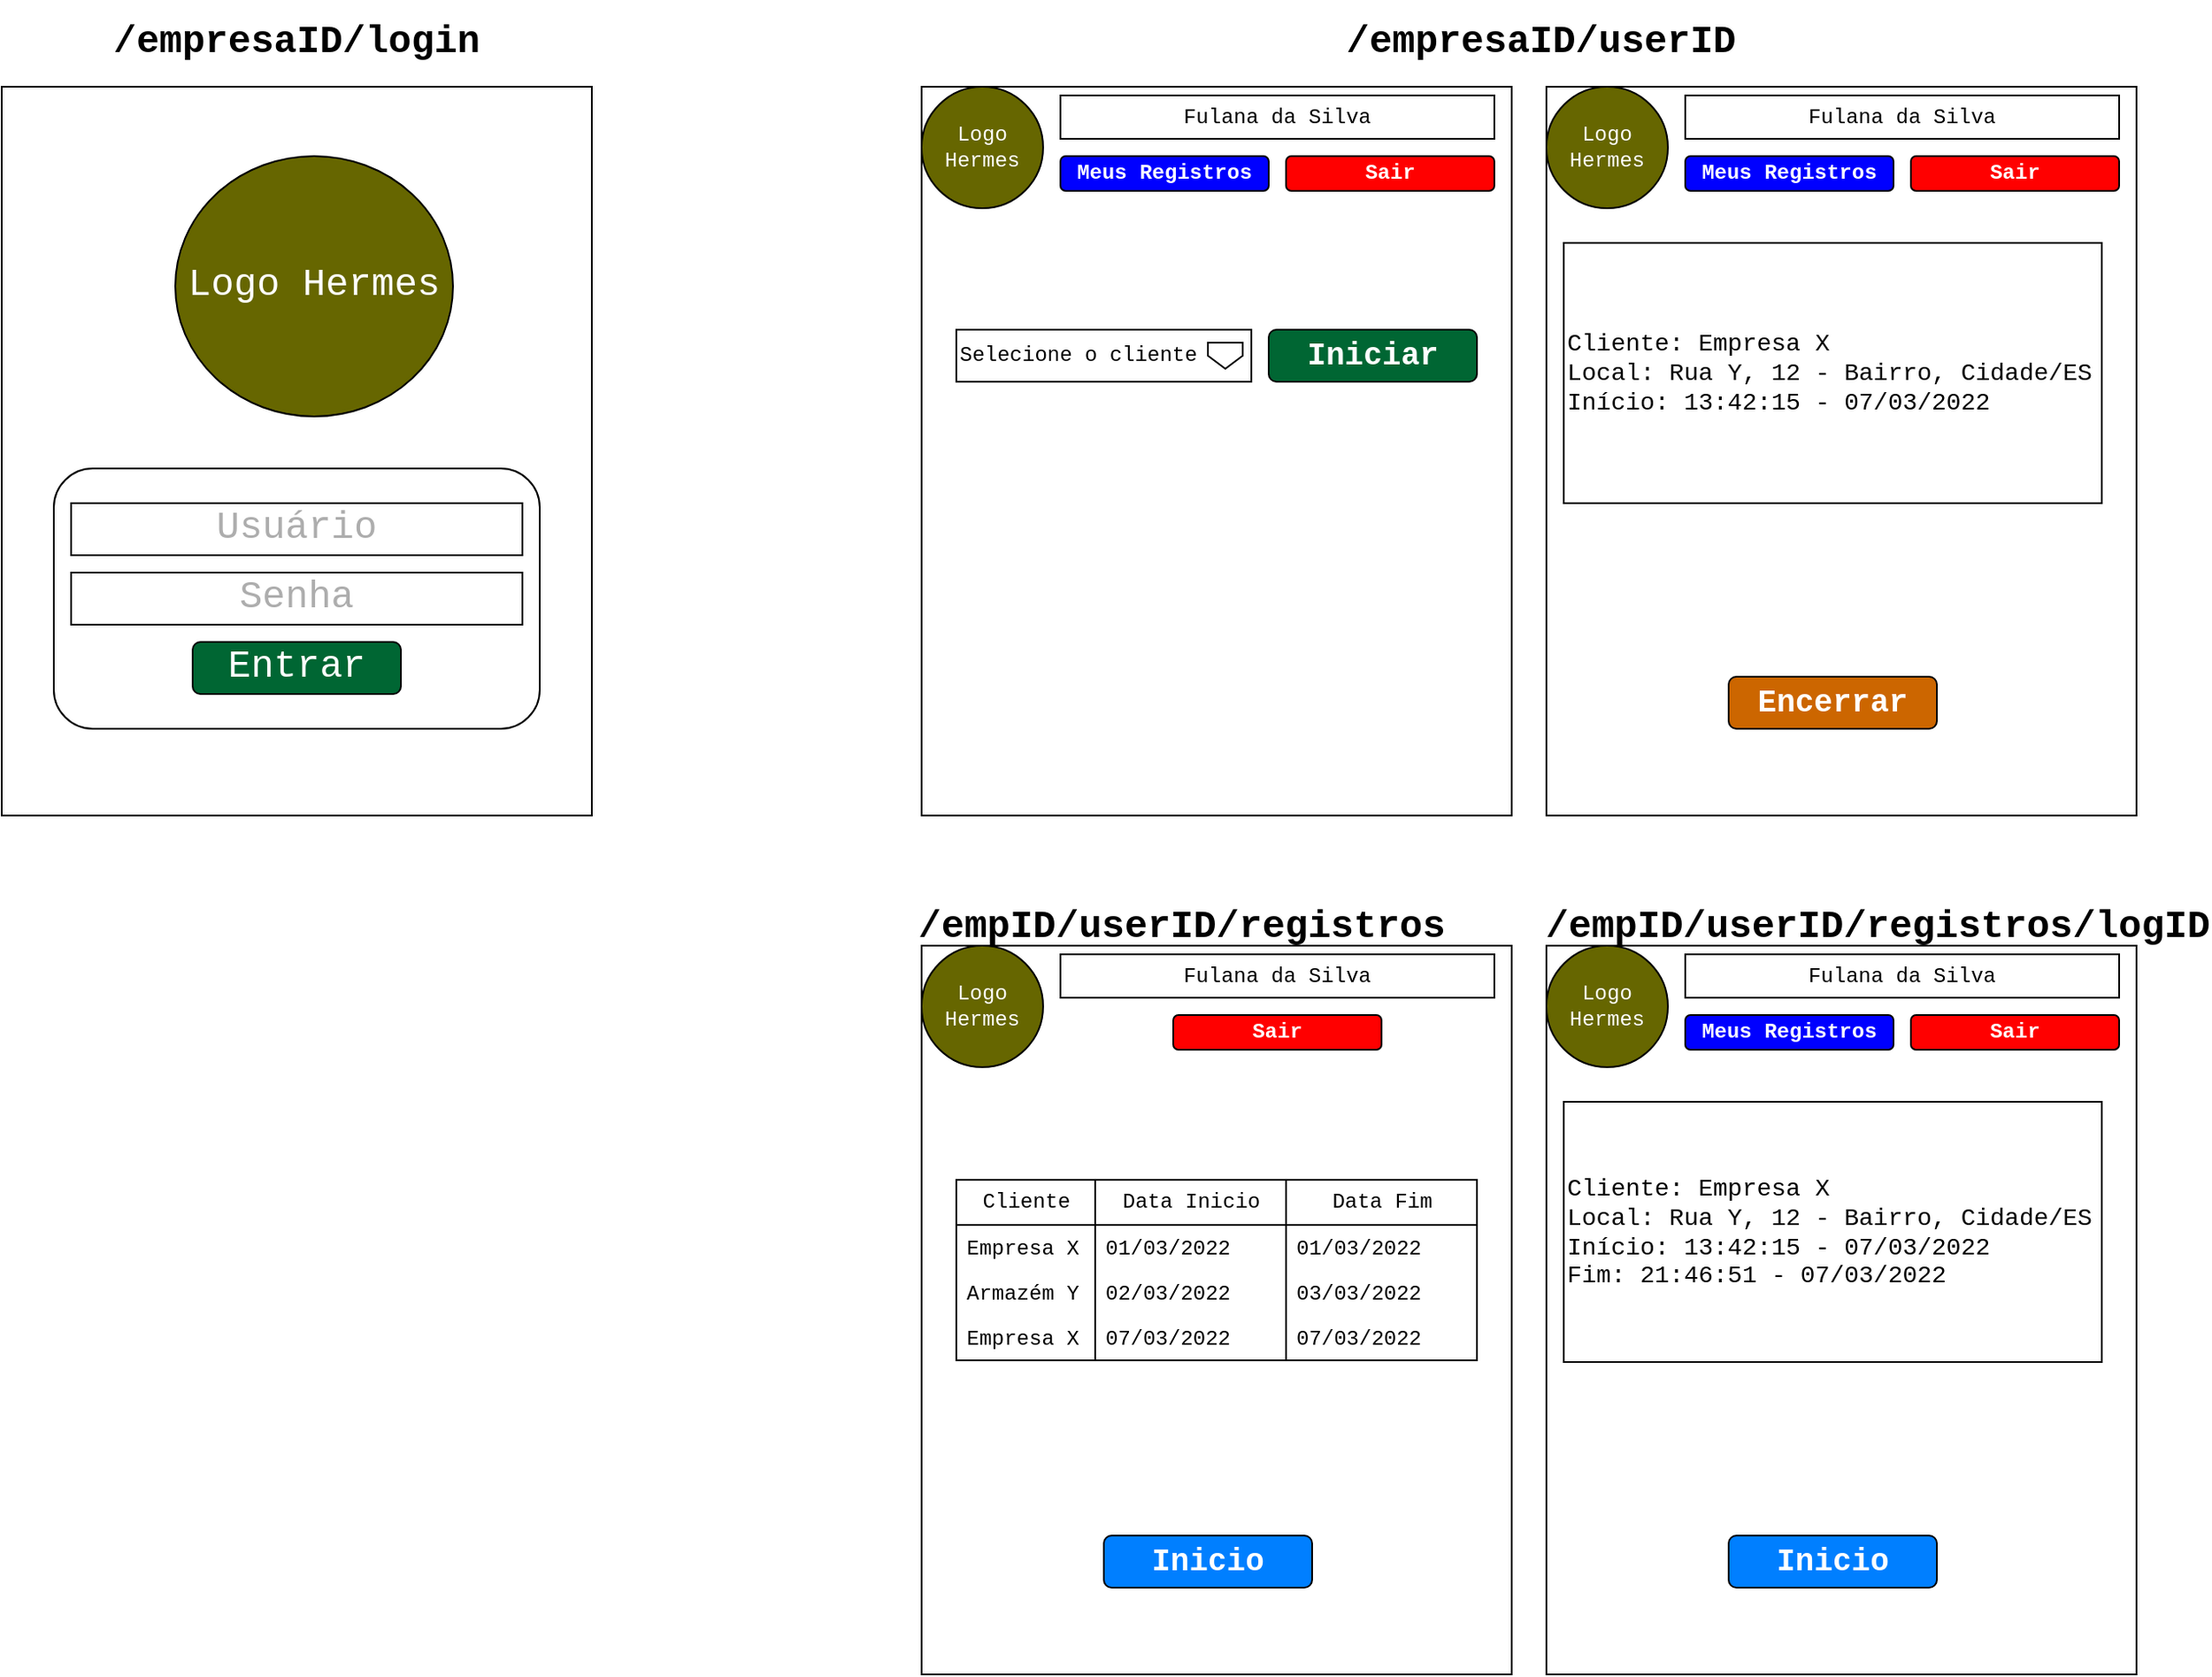 <mxfile version="16.6.7" type="device"><diagram id="S2vwH1Pz7uokjeE-quo-" name="Page-1"><mxGraphModel dx="1422" dy="652" grid="1" gridSize="10" guides="1" tooltips="1" connect="1" arrows="1" fold="1" page="1" pageScale="1" pageWidth="827" pageHeight="1169" math="0" shadow="0"><root><mxCell id="0"/><mxCell id="1" parent="0"/><mxCell id="ZjtC8KdS1_2T2nRxgjdu-1" value="" style="rounded=0;whiteSpace=wrap;html=1;" vertex="1" parent="1"><mxGeometry x="50" y="120" width="340" height="420" as="geometry"/></mxCell><mxCell id="ZjtC8KdS1_2T2nRxgjdu-4" value="/empresaID/login" style="text;html=1;strokeColor=none;fillColor=none;align=center;verticalAlign=middle;whiteSpace=wrap;rounded=0;fontStyle=1;fontFamily=Courier New;fontSize=22;" vertex="1" parent="1"><mxGeometry x="110" y="70" width="220" height="50" as="geometry"/></mxCell><mxCell id="ZjtC8KdS1_2T2nRxgjdu-5" value="" style="rounded=1;whiteSpace=wrap;html=1;fontFamily=Courier New;fontSize=22;" vertex="1" parent="1"><mxGeometry x="80" y="340" width="280" height="150" as="geometry"/></mxCell><mxCell id="ZjtC8KdS1_2T2nRxgjdu-6" value="&lt;font color=&quot;#adadad&quot;&gt;Usuário&lt;/font&gt;" style="rounded=0;whiteSpace=wrap;html=1;fontFamily=Courier New;fontSize=22;" vertex="1" parent="1"><mxGeometry x="90" y="360" width="260" height="30" as="geometry"/></mxCell><mxCell id="ZjtC8KdS1_2T2nRxgjdu-7" value="&lt;font color=&quot;#adadad&quot;&gt;Senha&lt;/font&gt;" style="rounded=0;whiteSpace=wrap;html=1;fontFamily=Courier New;fontSize=22;" vertex="1" parent="1"><mxGeometry x="90" y="400" width="260" height="30" as="geometry"/></mxCell><mxCell id="ZjtC8KdS1_2T2nRxgjdu-11" value="Entrar" style="rounded=1;whiteSpace=wrap;html=1;labelBackgroundColor=none;fontFamily=Courier New;fontSize=22;fontColor=#FFFFFF;fillColor=#006633;" vertex="1" parent="1"><mxGeometry x="160" y="440" width="120" height="30" as="geometry"/></mxCell><mxCell id="ZjtC8KdS1_2T2nRxgjdu-12" value="Logo Hermes" style="ellipse;whiteSpace=wrap;html=1;rounded=0;labelBackgroundColor=none;fontFamily=Courier New;fontSize=22;fontColor=#FFFFFF;fillColor=#666600;" vertex="1" parent="1"><mxGeometry x="150" y="160" width="160" height="150" as="geometry"/></mxCell><mxCell id="ZjtC8KdS1_2T2nRxgjdu-14" value="" style="rounded=0;whiteSpace=wrap;html=1;" vertex="1" parent="1"><mxGeometry x="580" y="120" width="340" height="420" as="geometry"/></mxCell><mxCell id="ZjtC8KdS1_2T2nRxgjdu-20" value="Logo Hermes" style="ellipse;rounded=0;labelBackgroundColor=none;fontFamily=Courier New;fontSize=12;fontColor=#FFFFFF;fillColor=#666600;spacingTop=0;whiteSpace=wrap;html=1;labelBorderColor=none;" vertex="1" parent="1"><mxGeometry x="580" y="120" width="70" height="70" as="geometry"/></mxCell><mxCell id="ZjtC8KdS1_2T2nRxgjdu-21" value="Fulana da Silva" style="rounded=0;whiteSpace=wrap;html=1;labelBackgroundColor=none;labelBorderColor=none;fontFamily=Courier New;fontSize=12;fontColor=#000000;fillColor=#FFFFFF;" vertex="1" parent="1"><mxGeometry x="660" y="125" width="250" height="25" as="geometry"/></mxCell><mxCell id="ZjtC8KdS1_2T2nRxgjdu-22" value="Selecione o cliente" style="rounded=0;whiteSpace=wrap;html=1;labelBackgroundColor=none;labelBorderColor=none;fontFamily=Courier New;fontSize=12;fontColor=#000000;fillColor=#FFFFFF;align=left;" vertex="1" parent="1"><mxGeometry x="600" y="260" width="170" height="30" as="geometry"/></mxCell><mxCell id="ZjtC8KdS1_2T2nRxgjdu-23" value="" style="verticalLabelPosition=bottom;verticalAlign=top;html=1;shape=offPageConnector;rounded=0;size=0.5;labelBackgroundColor=none;labelBorderColor=none;fontFamily=Courier New;fontSize=12;fontColor=#000000;fillColor=#FFFFFF;" vertex="1" parent="1"><mxGeometry x="745" y="267.5" width="20" height="15" as="geometry"/></mxCell><mxCell id="ZjtC8KdS1_2T2nRxgjdu-25" value="Iniciar" style="rounded=1;whiteSpace=wrap;html=1;labelBackgroundColor=none;fontFamily=Courier New;fontSize=18;fontColor=#FFFFFF;fillColor=#006633;fontStyle=1" vertex="1" parent="1"><mxGeometry x="780" y="260" width="120" height="30" as="geometry"/></mxCell><mxCell id="ZjtC8KdS1_2T2nRxgjdu-26" value="" style="rounded=0;whiteSpace=wrap;html=1;" vertex="1" parent="1"><mxGeometry x="940" y="120" width="340" height="420" as="geometry"/></mxCell><mxCell id="ZjtC8KdS1_2T2nRxgjdu-27" value="Logo Hermes" style="ellipse;rounded=0;labelBackgroundColor=none;fontFamily=Courier New;fontSize=12;fontColor=#FFFFFF;fillColor=#666600;spacingTop=0;whiteSpace=wrap;html=1;labelBorderColor=none;" vertex="1" parent="1"><mxGeometry x="940" y="120" width="70" height="70" as="geometry"/></mxCell><mxCell id="ZjtC8KdS1_2T2nRxgjdu-28" value="Fulana da Silva" style="rounded=0;whiteSpace=wrap;html=1;labelBackgroundColor=none;labelBorderColor=none;fontFamily=Courier New;fontSize=12;fontColor=#000000;fillColor=#FFFFFF;" vertex="1" parent="1"><mxGeometry x="1020" y="125" width="250" height="25" as="geometry"/></mxCell><mxCell id="ZjtC8KdS1_2T2nRxgjdu-31" value="Encerrar" style="rounded=1;whiteSpace=wrap;html=1;labelBackgroundColor=none;fontFamily=Courier New;fontSize=18;fontColor=#FFFFFF;fillColor=#CC6600;fontStyle=1" vertex="1" parent="1"><mxGeometry x="1045" y="460" width="120" height="30" as="geometry"/></mxCell><mxCell id="ZjtC8KdS1_2T2nRxgjdu-46" value="/empresaID/userID" style="text;html=1;strokeColor=none;fillColor=none;align=center;verticalAlign=middle;whiteSpace=wrap;rounded=0;fontStyle=1;fontFamily=Courier New;fontSize=22;" vertex="1" parent="1"><mxGeometry x="827" y="70" width="220" height="50" as="geometry"/></mxCell><mxCell id="ZjtC8KdS1_2T2nRxgjdu-47" value="Cliente: Empresa X&lt;br style=&quot;font-size: 14px&quot;&gt;Local: Rua Y, 12 - Bairro, Cidade/ES&lt;br style=&quot;font-size: 14px&quot;&gt;Início: 13:42:15 - 07/03/2022" style="rounded=0;whiteSpace=wrap;html=1;labelBackgroundColor=none;labelBorderColor=none;fontFamily=Courier New;fontSize=14;fontColor=#000000;fillColor=#FFFFFF;align=left;" vertex="1" parent="1"><mxGeometry x="950" y="210" width="310" height="150" as="geometry"/></mxCell><mxCell id="ZjtC8KdS1_2T2nRxgjdu-49" value="Meus Registros" style="rounded=1;whiteSpace=wrap;html=1;labelBackgroundColor=none;fontFamily=Courier New;fontSize=12;fontColor=#FFFFFF;fillColor=#0000FF;fontStyle=1" vertex="1" parent="1"><mxGeometry x="660" y="160" width="120" height="20" as="geometry"/></mxCell><mxCell id="ZjtC8KdS1_2T2nRxgjdu-50" value="Meus Registros" style="rounded=1;whiteSpace=wrap;html=1;labelBackgroundColor=none;fontFamily=Courier New;fontSize=12;fontColor=#FFFFFF;fillColor=#0000FF;fontStyle=1" vertex="1" parent="1"><mxGeometry x="1020" y="160" width="120" height="20" as="geometry"/></mxCell><mxCell id="ZjtC8KdS1_2T2nRxgjdu-51" value="Sair" style="rounded=1;whiteSpace=wrap;html=1;labelBackgroundColor=none;fontFamily=Courier New;fontSize=12;fontColor=#FFFFFF;fillColor=#FF0000;fontStyle=1" vertex="1" parent="1"><mxGeometry x="1150" y="160" width="120" height="20" as="geometry"/></mxCell><mxCell id="ZjtC8KdS1_2T2nRxgjdu-52" value="Sair" style="rounded=1;whiteSpace=wrap;html=1;labelBackgroundColor=none;fontFamily=Courier New;fontSize=12;fontColor=#FFFFFF;fillColor=#FF0000;fontStyle=1" vertex="1" parent="1"><mxGeometry x="790" y="160" width="120" height="20" as="geometry"/></mxCell><mxCell id="ZjtC8KdS1_2T2nRxgjdu-54" value="" style="rounded=0;whiteSpace=wrap;html=1;" vertex="1" parent="1"><mxGeometry x="940" y="615" width="340" height="420" as="geometry"/></mxCell><mxCell id="ZjtC8KdS1_2T2nRxgjdu-55" value="Logo Hermes" style="ellipse;rounded=0;labelBackgroundColor=none;fontFamily=Courier New;fontSize=12;fontColor=#FFFFFF;fillColor=#666600;spacingTop=0;whiteSpace=wrap;html=1;labelBorderColor=none;" vertex="1" parent="1"><mxGeometry x="940" y="615" width="70" height="70" as="geometry"/></mxCell><mxCell id="ZjtC8KdS1_2T2nRxgjdu-56" value="Fulana da Silva" style="rounded=0;whiteSpace=wrap;html=1;labelBackgroundColor=none;labelBorderColor=none;fontFamily=Courier New;fontSize=12;fontColor=#000000;fillColor=#FFFFFF;" vertex="1" parent="1"><mxGeometry x="1020" y="620" width="250" height="25" as="geometry"/></mxCell><mxCell id="ZjtC8KdS1_2T2nRxgjdu-57" value="Inicio" style="rounded=1;whiteSpace=wrap;html=1;labelBackgroundColor=none;fontFamily=Courier New;fontSize=18;fontColor=#FFFFFF;fillColor=#007FFF;fontStyle=1" vertex="1" parent="1"><mxGeometry x="1045" y="955" width="120" height="30" as="geometry"/></mxCell><mxCell id="ZjtC8KdS1_2T2nRxgjdu-58" value="Cliente: Empresa X&lt;br style=&quot;font-size: 14px&quot;&gt;Local: Rua Y, 12 - Bairro, Cidade/ES&lt;br style=&quot;font-size: 14px&quot;&gt;Início: 13:42:15 - 07/03/2022&lt;br&gt;Fim: 21:46:51 - 07/03/2022" style="rounded=0;whiteSpace=wrap;html=1;labelBackgroundColor=none;labelBorderColor=none;fontFamily=Courier New;fontSize=14;fontColor=#000000;fillColor=#FFFFFF;align=left;" vertex="1" parent="1"><mxGeometry x="950" y="705" width="310" height="150" as="geometry"/></mxCell><mxCell id="ZjtC8KdS1_2T2nRxgjdu-59" value="Meus Registros" style="rounded=1;whiteSpace=wrap;html=1;labelBackgroundColor=none;fontFamily=Courier New;fontSize=12;fontColor=#FFFFFF;fillColor=#0000FF;fontStyle=1" vertex="1" parent="1"><mxGeometry x="1020" y="655" width="120" height="20" as="geometry"/></mxCell><mxCell id="ZjtC8KdS1_2T2nRxgjdu-60" value="Sair" style="rounded=1;whiteSpace=wrap;html=1;labelBackgroundColor=none;fontFamily=Courier New;fontSize=12;fontColor=#FFFFFF;fillColor=#FF0000;fontStyle=1" vertex="1" parent="1"><mxGeometry x="1150" y="655" width="120" height="20" as="geometry"/></mxCell><mxCell id="ZjtC8KdS1_2T2nRxgjdu-61" value="/empID/userID/registros/logID" style="text;html=1;strokeColor=none;fillColor=none;align=center;verticalAlign=middle;whiteSpace=wrap;rounded=0;fontStyle=1;fontFamily=Courier New;fontSize=22;" vertex="1" parent="1"><mxGeometry x="1021" y="580" width="220" height="50" as="geometry"/></mxCell><mxCell id="ZjtC8KdS1_2T2nRxgjdu-62" value="" style="rounded=0;whiteSpace=wrap;html=1;" vertex="1" parent="1"><mxGeometry x="580" y="615" width="340" height="420" as="geometry"/></mxCell><mxCell id="ZjtC8KdS1_2T2nRxgjdu-63" value="Logo Hermes" style="ellipse;rounded=0;labelBackgroundColor=none;fontFamily=Courier New;fontSize=12;fontColor=#FFFFFF;fillColor=#666600;spacingTop=0;whiteSpace=wrap;html=1;labelBorderColor=none;" vertex="1" parent="1"><mxGeometry x="580" y="615" width="70" height="70" as="geometry"/></mxCell><mxCell id="ZjtC8KdS1_2T2nRxgjdu-64" value="Fulana da Silva" style="rounded=0;whiteSpace=wrap;html=1;labelBackgroundColor=none;labelBorderColor=none;fontFamily=Courier New;fontSize=12;fontColor=#000000;fillColor=#FFFFFF;" vertex="1" parent="1"><mxGeometry x="660" y="620" width="250" height="25" as="geometry"/></mxCell><mxCell id="ZjtC8KdS1_2T2nRxgjdu-65" value="Inicio" style="rounded=1;whiteSpace=wrap;html=1;labelBackgroundColor=none;fontFamily=Courier New;fontSize=18;fontColor=#FFFFFF;fillColor=#007FFF;fontStyle=1" vertex="1" parent="1"><mxGeometry x="685" y="955" width="120" height="30" as="geometry"/></mxCell><mxCell id="ZjtC8KdS1_2T2nRxgjdu-68" value="Sair" style="rounded=1;whiteSpace=wrap;html=1;labelBackgroundColor=none;fontFamily=Courier New;fontSize=12;fontColor=#FFFFFF;fillColor=#FF0000;fontStyle=1" vertex="1" parent="1"><mxGeometry x="725" y="655" width="120" height="20" as="geometry"/></mxCell><mxCell id="ZjtC8KdS1_2T2nRxgjdu-69" value="/empID/userID/registros" style="text;html=1;strokeColor=none;fillColor=none;align=center;verticalAlign=middle;whiteSpace=wrap;rounded=0;fontStyle=1;fontFamily=Courier New;fontSize=22;" vertex="1" parent="1"><mxGeometry x="620" y="580" width="220" height="50" as="geometry"/></mxCell><mxCell id="ZjtC8KdS1_2T2nRxgjdu-70" value="Cliente" style="swimlane;fontStyle=0;childLayout=stackLayout;horizontal=1;startSize=26;fillColor=none;horizontalStack=0;resizeParent=1;resizeParentMax=0;resizeLast=0;collapsible=1;marginBottom=0;rounded=0;labelBackgroundColor=none;labelBorderColor=none;fontFamily=Courier New;fontSize=12;fontColor=#000000;html=1;" vertex="1" parent="1"><mxGeometry x="600" y="750" width="80" height="104" as="geometry"/></mxCell><mxCell id="ZjtC8KdS1_2T2nRxgjdu-71" value="Empresa X" style="text;strokeColor=none;fillColor=none;align=left;verticalAlign=top;spacingLeft=4;spacingRight=4;overflow=hidden;rotatable=0;points=[[0,0.5],[1,0.5]];portConstraint=eastwest;rounded=0;labelBackgroundColor=none;labelBorderColor=none;fontFamily=Courier New;fontSize=12;fontColor=#000000;html=1;" vertex="1" parent="ZjtC8KdS1_2T2nRxgjdu-70"><mxGeometry y="26" width="80" height="26" as="geometry"/></mxCell><mxCell id="ZjtC8KdS1_2T2nRxgjdu-72" value="Armazém Y" style="text;strokeColor=none;fillColor=none;align=left;verticalAlign=top;spacingLeft=4;spacingRight=4;overflow=hidden;rotatable=0;points=[[0,0.5],[1,0.5]];portConstraint=eastwest;rounded=0;labelBackgroundColor=none;labelBorderColor=none;fontFamily=Courier New;fontSize=12;fontColor=#000000;html=1;" vertex="1" parent="ZjtC8KdS1_2T2nRxgjdu-70"><mxGeometry y="52" width="80" height="26" as="geometry"/></mxCell><mxCell id="ZjtC8KdS1_2T2nRxgjdu-73" value="Empresa X" style="text;strokeColor=none;fillColor=none;align=left;verticalAlign=top;spacingLeft=4;spacingRight=4;overflow=hidden;rotatable=0;points=[[0,0.5],[1,0.5]];portConstraint=eastwest;rounded=0;labelBackgroundColor=none;labelBorderColor=none;fontFamily=Courier New;fontSize=12;fontColor=#000000;html=1;" vertex="1" parent="ZjtC8KdS1_2T2nRxgjdu-70"><mxGeometry y="78" width="80" height="26" as="geometry"/></mxCell><mxCell id="ZjtC8KdS1_2T2nRxgjdu-74" value="Data Inicio" style="swimlane;fontStyle=0;childLayout=stackLayout;horizontal=1;startSize=26;fillColor=none;horizontalStack=0;resizeParent=1;resizeParentMax=0;resizeLast=0;collapsible=1;marginBottom=0;rounded=0;labelBackgroundColor=none;labelBorderColor=none;fontFamily=Courier New;fontSize=12;fontColor=#000000;html=1;" vertex="1" parent="1"><mxGeometry x="680" y="750" width="110" height="104" as="geometry"><mxRectangle x="1490" y="750" width="110" height="26" as="alternateBounds"/></mxGeometry></mxCell><mxCell id="ZjtC8KdS1_2T2nRxgjdu-75" value="01/03/2022" style="text;strokeColor=none;fillColor=none;align=left;verticalAlign=top;spacingLeft=4;spacingRight=4;overflow=hidden;rotatable=0;points=[[0,0.5],[1,0.5]];portConstraint=eastwest;rounded=0;labelBackgroundColor=none;labelBorderColor=none;fontFamily=Courier New;fontSize=12;fontColor=#000000;html=1;" vertex="1" parent="ZjtC8KdS1_2T2nRxgjdu-74"><mxGeometry y="26" width="110" height="26" as="geometry"/></mxCell><mxCell id="ZjtC8KdS1_2T2nRxgjdu-76" value="02/03/2022" style="text;strokeColor=none;fillColor=none;align=left;verticalAlign=top;spacingLeft=4;spacingRight=4;overflow=hidden;rotatable=0;points=[[0,0.5],[1,0.5]];portConstraint=eastwest;rounded=0;labelBackgroundColor=none;labelBorderColor=none;fontFamily=Courier New;fontSize=12;fontColor=#000000;html=1;" vertex="1" parent="ZjtC8KdS1_2T2nRxgjdu-74"><mxGeometry y="52" width="110" height="26" as="geometry"/></mxCell><mxCell id="ZjtC8KdS1_2T2nRxgjdu-77" value="07/03/2022" style="text;strokeColor=none;fillColor=none;align=left;verticalAlign=top;spacingLeft=4;spacingRight=4;overflow=hidden;rotatable=0;points=[[0,0.5],[1,0.5]];portConstraint=eastwest;rounded=0;labelBackgroundColor=none;labelBorderColor=none;fontFamily=Courier New;fontSize=12;fontColor=#000000;html=1;" vertex="1" parent="ZjtC8KdS1_2T2nRxgjdu-74"><mxGeometry y="78" width="110" height="26" as="geometry"/></mxCell><mxCell id="ZjtC8KdS1_2T2nRxgjdu-82" value="Data Fim" style="swimlane;fontStyle=0;childLayout=stackLayout;horizontal=1;startSize=26;fillColor=none;horizontalStack=0;resizeParent=1;resizeParentMax=0;resizeLast=0;collapsible=1;marginBottom=0;rounded=0;labelBackgroundColor=none;labelBorderColor=none;fontFamily=Courier New;fontSize=12;fontColor=#000000;html=1;" vertex="1" parent="1"><mxGeometry x="790" y="750" width="110" height="104" as="geometry"><mxRectangle x="1490" y="750" width="110" height="26" as="alternateBounds"/></mxGeometry></mxCell><mxCell id="ZjtC8KdS1_2T2nRxgjdu-83" value="01/03/2022" style="text;strokeColor=none;fillColor=none;align=left;verticalAlign=top;spacingLeft=4;spacingRight=4;overflow=hidden;rotatable=0;points=[[0,0.5],[1,0.5]];portConstraint=eastwest;rounded=0;labelBackgroundColor=none;labelBorderColor=none;fontFamily=Courier New;fontSize=12;fontColor=#000000;html=1;" vertex="1" parent="ZjtC8KdS1_2T2nRxgjdu-82"><mxGeometry y="26" width="110" height="26" as="geometry"/></mxCell><mxCell id="ZjtC8KdS1_2T2nRxgjdu-84" value="03/03/2022" style="text;strokeColor=none;fillColor=none;align=left;verticalAlign=top;spacingLeft=4;spacingRight=4;overflow=hidden;rotatable=0;points=[[0,0.5],[1,0.5]];portConstraint=eastwest;rounded=0;labelBackgroundColor=none;labelBorderColor=none;fontFamily=Courier New;fontSize=12;fontColor=#000000;html=1;" vertex="1" parent="ZjtC8KdS1_2T2nRxgjdu-82"><mxGeometry y="52" width="110" height="26" as="geometry"/></mxCell><mxCell id="ZjtC8KdS1_2T2nRxgjdu-85" value="07/03/2022" style="text;strokeColor=none;fillColor=none;align=left;verticalAlign=top;spacingLeft=4;spacingRight=4;overflow=hidden;rotatable=0;points=[[0,0.5],[1,0.5]];portConstraint=eastwest;rounded=0;labelBackgroundColor=none;labelBorderColor=none;fontFamily=Courier New;fontSize=12;fontColor=#000000;html=1;" vertex="1" parent="ZjtC8KdS1_2T2nRxgjdu-82"><mxGeometry y="78" width="110" height="26" as="geometry"/></mxCell></root></mxGraphModel></diagram></mxfile>